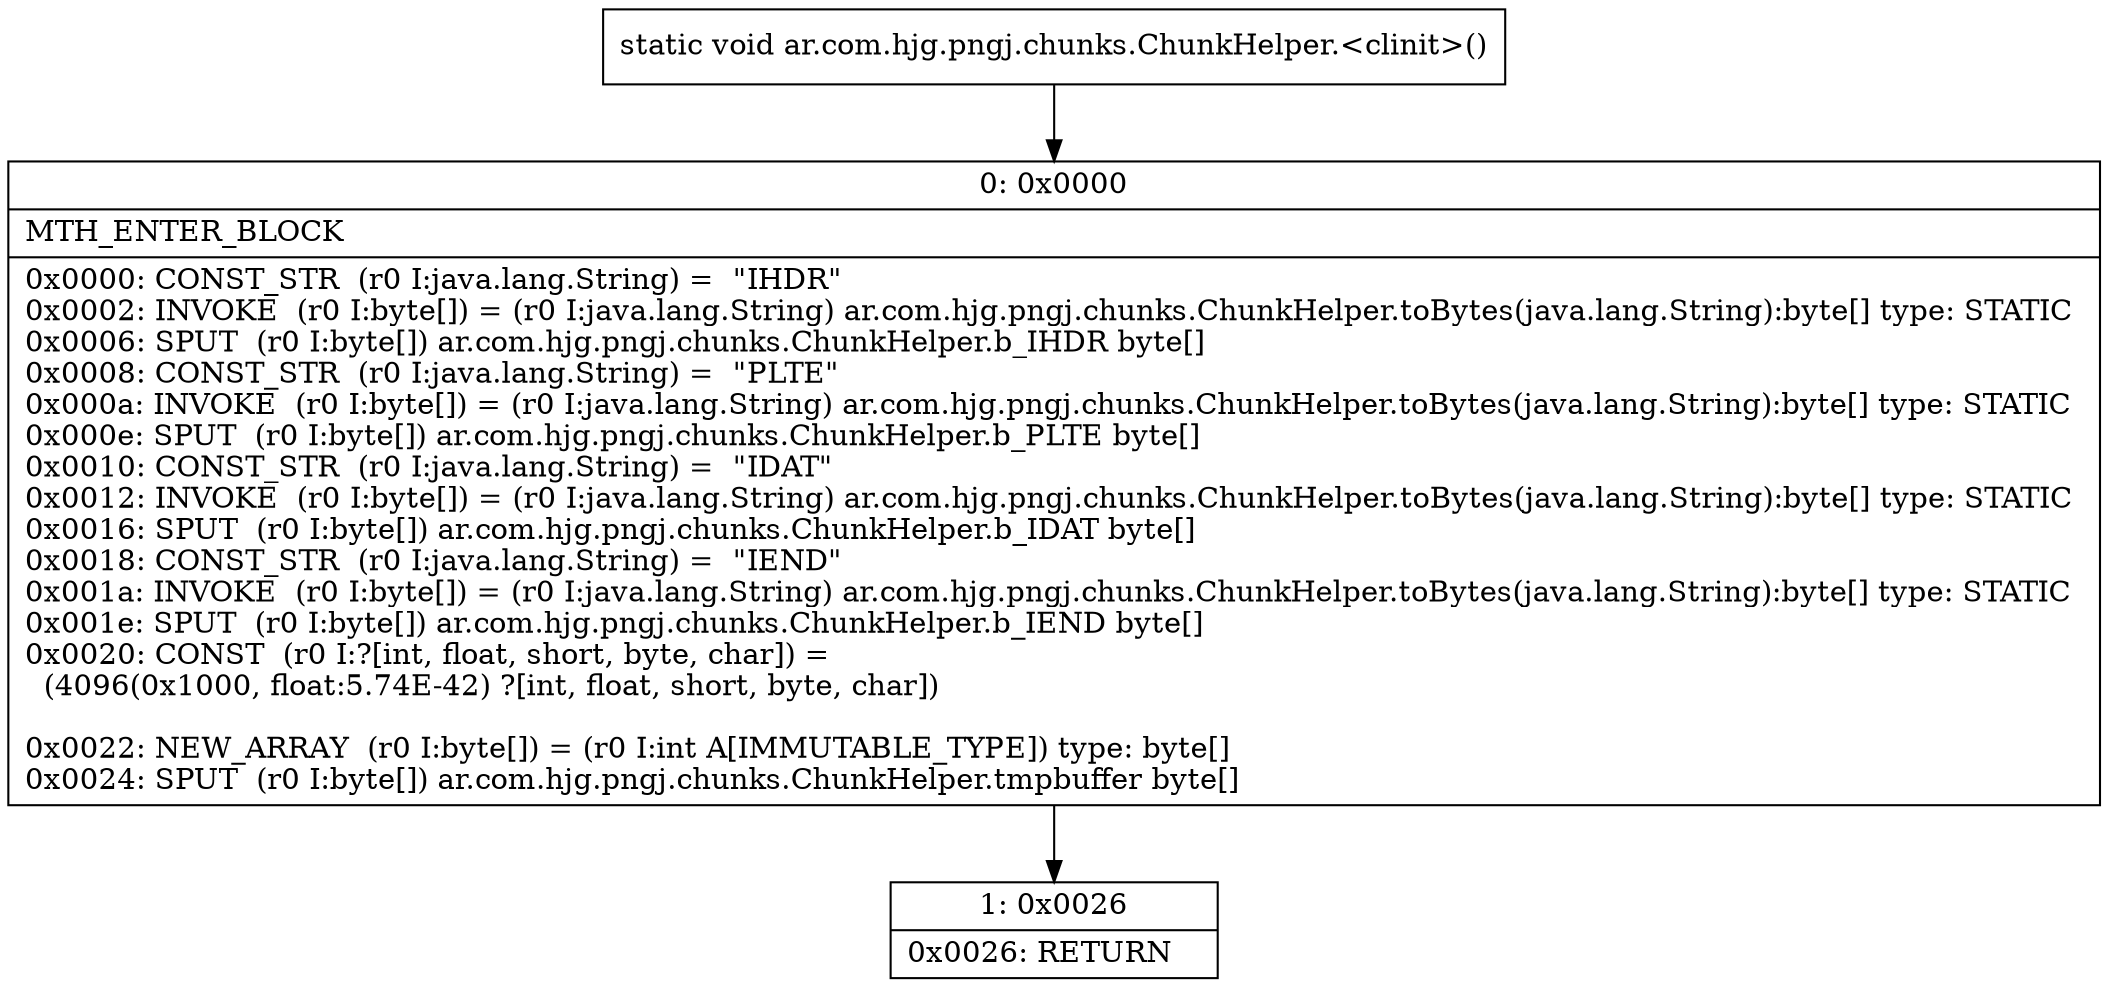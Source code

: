 digraph "CFG forar.com.hjg.pngj.chunks.ChunkHelper.\<clinit\>()V" {
Node_0 [shape=record,label="{0\:\ 0x0000|MTH_ENTER_BLOCK\l|0x0000: CONST_STR  (r0 I:java.lang.String) =  \"IHDR\" \l0x0002: INVOKE  (r0 I:byte[]) = (r0 I:java.lang.String) ar.com.hjg.pngj.chunks.ChunkHelper.toBytes(java.lang.String):byte[] type: STATIC \l0x0006: SPUT  (r0 I:byte[]) ar.com.hjg.pngj.chunks.ChunkHelper.b_IHDR byte[] \l0x0008: CONST_STR  (r0 I:java.lang.String) =  \"PLTE\" \l0x000a: INVOKE  (r0 I:byte[]) = (r0 I:java.lang.String) ar.com.hjg.pngj.chunks.ChunkHelper.toBytes(java.lang.String):byte[] type: STATIC \l0x000e: SPUT  (r0 I:byte[]) ar.com.hjg.pngj.chunks.ChunkHelper.b_PLTE byte[] \l0x0010: CONST_STR  (r0 I:java.lang.String) =  \"IDAT\" \l0x0012: INVOKE  (r0 I:byte[]) = (r0 I:java.lang.String) ar.com.hjg.pngj.chunks.ChunkHelper.toBytes(java.lang.String):byte[] type: STATIC \l0x0016: SPUT  (r0 I:byte[]) ar.com.hjg.pngj.chunks.ChunkHelper.b_IDAT byte[] \l0x0018: CONST_STR  (r0 I:java.lang.String) =  \"IEND\" \l0x001a: INVOKE  (r0 I:byte[]) = (r0 I:java.lang.String) ar.com.hjg.pngj.chunks.ChunkHelper.toBytes(java.lang.String):byte[] type: STATIC \l0x001e: SPUT  (r0 I:byte[]) ar.com.hjg.pngj.chunks.ChunkHelper.b_IEND byte[] \l0x0020: CONST  (r0 I:?[int, float, short, byte, char]) = \l  (4096(0x1000, float:5.74E\-42) ?[int, float, short, byte, char])\l \l0x0022: NEW_ARRAY  (r0 I:byte[]) = (r0 I:int A[IMMUTABLE_TYPE]) type: byte[] \l0x0024: SPUT  (r0 I:byte[]) ar.com.hjg.pngj.chunks.ChunkHelper.tmpbuffer byte[] \l}"];
Node_1 [shape=record,label="{1\:\ 0x0026|0x0026: RETURN   \l}"];
MethodNode[shape=record,label="{static void ar.com.hjg.pngj.chunks.ChunkHelper.\<clinit\>() }"];
MethodNode -> Node_0;
Node_0 -> Node_1;
}

